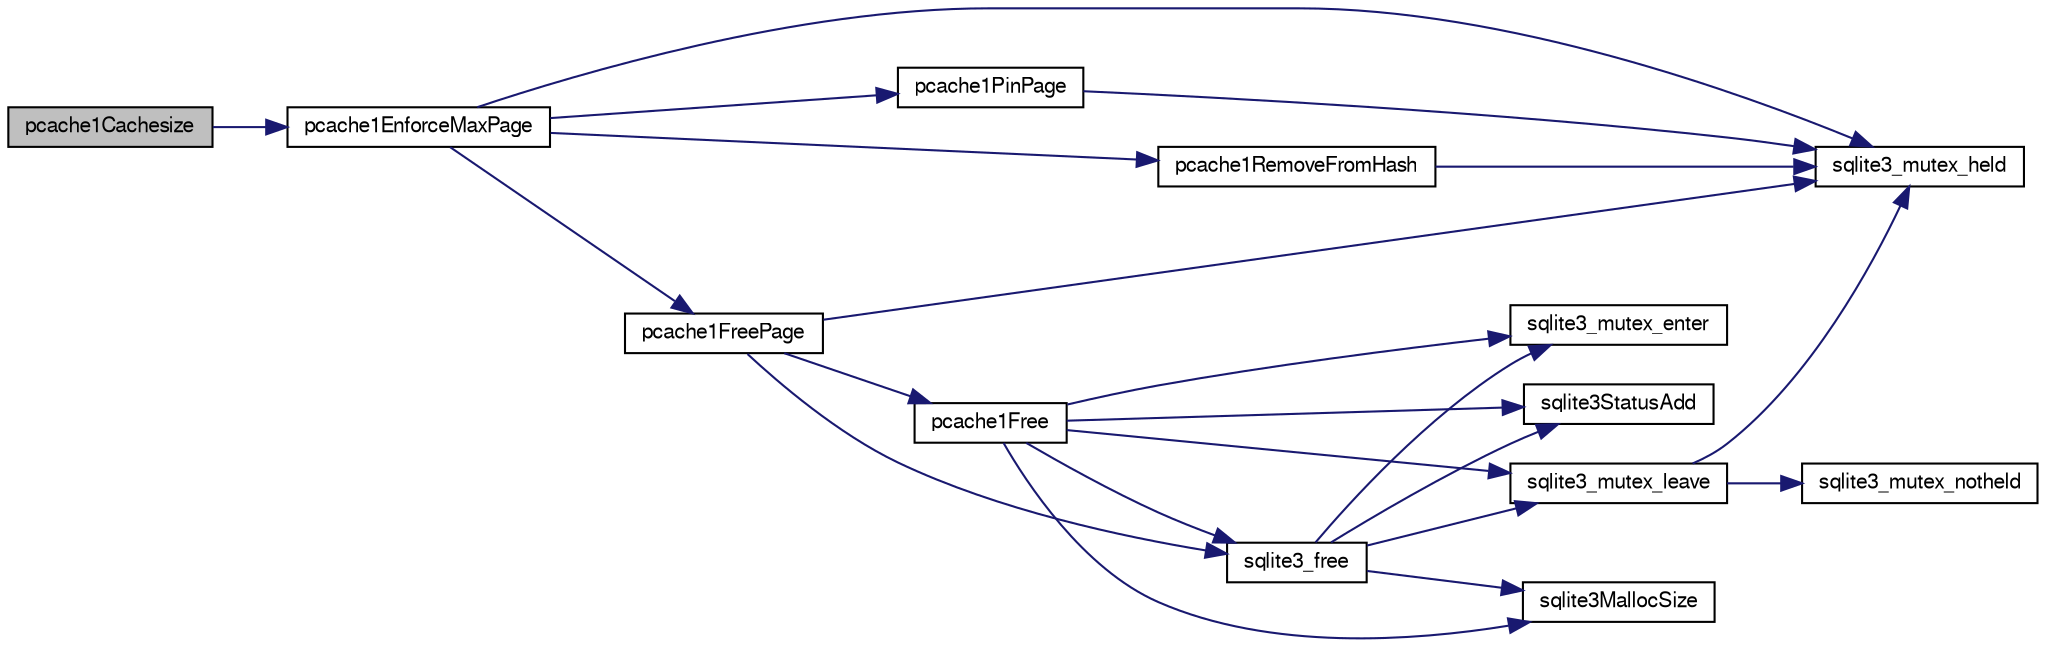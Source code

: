 digraph "pcache1Cachesize"
{
  edge [fontname="FreeSans",fontsize="10",labelfontname="FreeSans",labelfontsize="10"];
  node [fontname="FreeSans",fontsize="10",shape=record];
  rankdir="LR";
  Node218314 [label="pcache1Cachesize",height=0.2,width=0.4,color="black", fillcolor="grey75", style="filled", fontcolor="black"];
  Node218314 -> Node218315 [color="midnightblue",fontsize="10",style="solid",fontname="FreeSans"];
  Node218315 [label="pcache1EnforceMaxPage",height=0.2,width=0.4,color="black", fillcolor="white", style="filled",URL="$sqlite3_8c.html#a984a14dae7f8f146ca82b94f587a1389"];
  Node218315 -> Node218316 [color="midnightblue",fontsize="10",style="solid",fontname="FreeSans"];
  Node218316 [label="sqlite3_mutex_held",height=0.2,width=0.4,color="black", fillcolor="white", style="filled",URL="$sqlite3_8c.html#acf77da68932b6bc163c5e68547ecc3e7"];
  Node218315 -> Node218317 [color="midnightblue",fontsize="10",style="solid",fontname="FreeSans"];
  Node218317 [label="pcache1PinPage",height=0.2,width=0.4,color="black", fillcolor="white", style="filled",URL="$sqlite3_8c.html#a8c56f8763581386fa892a46f77c8d684"];
  Node218317 -> Node218316 [color="midnightblue",fontsize="10",style="solid",fontname="FreeSans"];
  Node218315 -> Node218318 [color="midnightblue",fontsize="10",style="solid",fontname="FreeSans"];
  Node218318 [label="pcache1RemoveFromHash",height=0.2,width=0.4,color="black", fillcolor="white", style="filled",URL="$sqlite3_8c.html#a1b58eae8a9fe64c0c817a74a2ac7ad41"];
  Node218318 -> Node218316 [color="midnightblue",fontsize="10",style="solid",fontname="FreeSans"];
  Node218315 -> Node218319 [color="midnightblue",fontsize="10",style="solid",fontname="FreeSans"];
  Node218319 [label="pcache1FreePage",height=0.2,width=0.4,color="black", fillcolor="white", style="filled",URL="$sqlite3_8c.html#aa3f573a706805bb81ef72ff65ffcdb79"];
  Node218319 -> Node218316 [color="midnightblue",fontsize="10",style="solid",fontname="FreeSans"];
  Node218319 -> Node218320 [color="midnightblue",fontsize="10",style="solid",fontname="FreeSans"];
  Node218320 [label="pcache1Free",height=0.2,width=0.4,color="black", fillcolor="white", style="filled",URL="$sqlite3_8c.html#a283e764f60afec3ed4995402b6604ceb"];
  Node218320 -> Node218321 [color="midnightblue",fontsize="10",style="solid",fontname="FreeSans"];
  Node218321 [label="sqlite3_mutex_enter",height=0.2,width=0.4,color="black", fillcolor="white", style="filled",URL="$sqlite3_8c.html#a1c12cde690bd89f104de5cbad12a6bf5"];
  Node218320 -> Node218322 [color="midnightblue",fontsize="10",style="solid",fontname="FreeSans"];
  Node218322 [label="sqlite3StatusAdd",height=0.2,width=0.4,color="black", fillcolor="white", style="filled",URL="$sqlite3_8c.html#afa029f93586aeab4cc85360905dae9cd"];
  Node218320 -> Node218323 [color="midnightblue",fontsize="10",style="solid",fontname="FreeSans"];
  Node218323 [label="sqlite3_mutex_leave",height=0.2,width=0.4,color="black", fillcolor="white", style="filled",URL="$sqlite3_8c.html#a5838d235601dbd3c1fa993555c6bcc93"];
  Node218323 -> Node218316 [color="midnightblue",fontsize="10",style="solid",fontname="FreeSans"];
  Node218323 -> Node218324 [color="midnightblue",fontsize="10",style="solid",fontname="FreeSans"];
  Node218324 [label="sqlite3_mutex_notheld",height=0.2,width=0.4,color="black", fillcolor="white", style="filled",URL="$sqlite3_8c.html#a83967c837c1c000d3b5adcfaa688f5dc"];
  Node218320 -> Node218325 [color="midnightblue",fontsize="10",style="solid",fontname="FreeSans"];
  Node218325 [label="sqlite3MallocSize",height=0.2,width=0.4,color="black", fillcolor="white", style="filled",URL="$sqlite3_8c.html#acf5d2a5f35270bafb050bd2def576955"];
  Node218320 -> Node218326 [color="midnightblue",fontsize="10",style="solid",fontname="FreeSans"];
  Node218326 [label="sqlite3_free",height=0.2,width=0.4,color="black", fillcolor="white", style="filled",URL="$sqlite3_8c.html#a6552349e36a8a691af5487999ab09519"];
  Node218326 -> Node218321 [color="midnightblue",fontsize="10",style="solid",fontname="FreeSans"];
  Node218326 -> Node218322 [color="midnightblue",fontsize="10",style="solid",fontname="FreeSans"];
  Node218326 -> Node218325 [color="midnightblue",fontsize="10",style="solid",fontname="FreeSans"];
  Node218326 -> Node218323 [color="midnightblue",fontsize="10",style="solid",fontname="FreeSans"];
  Node218319 -> Node218326 [color="midnightblue",fontsize="10",style="solid",fontname="FreeSans"];
}
